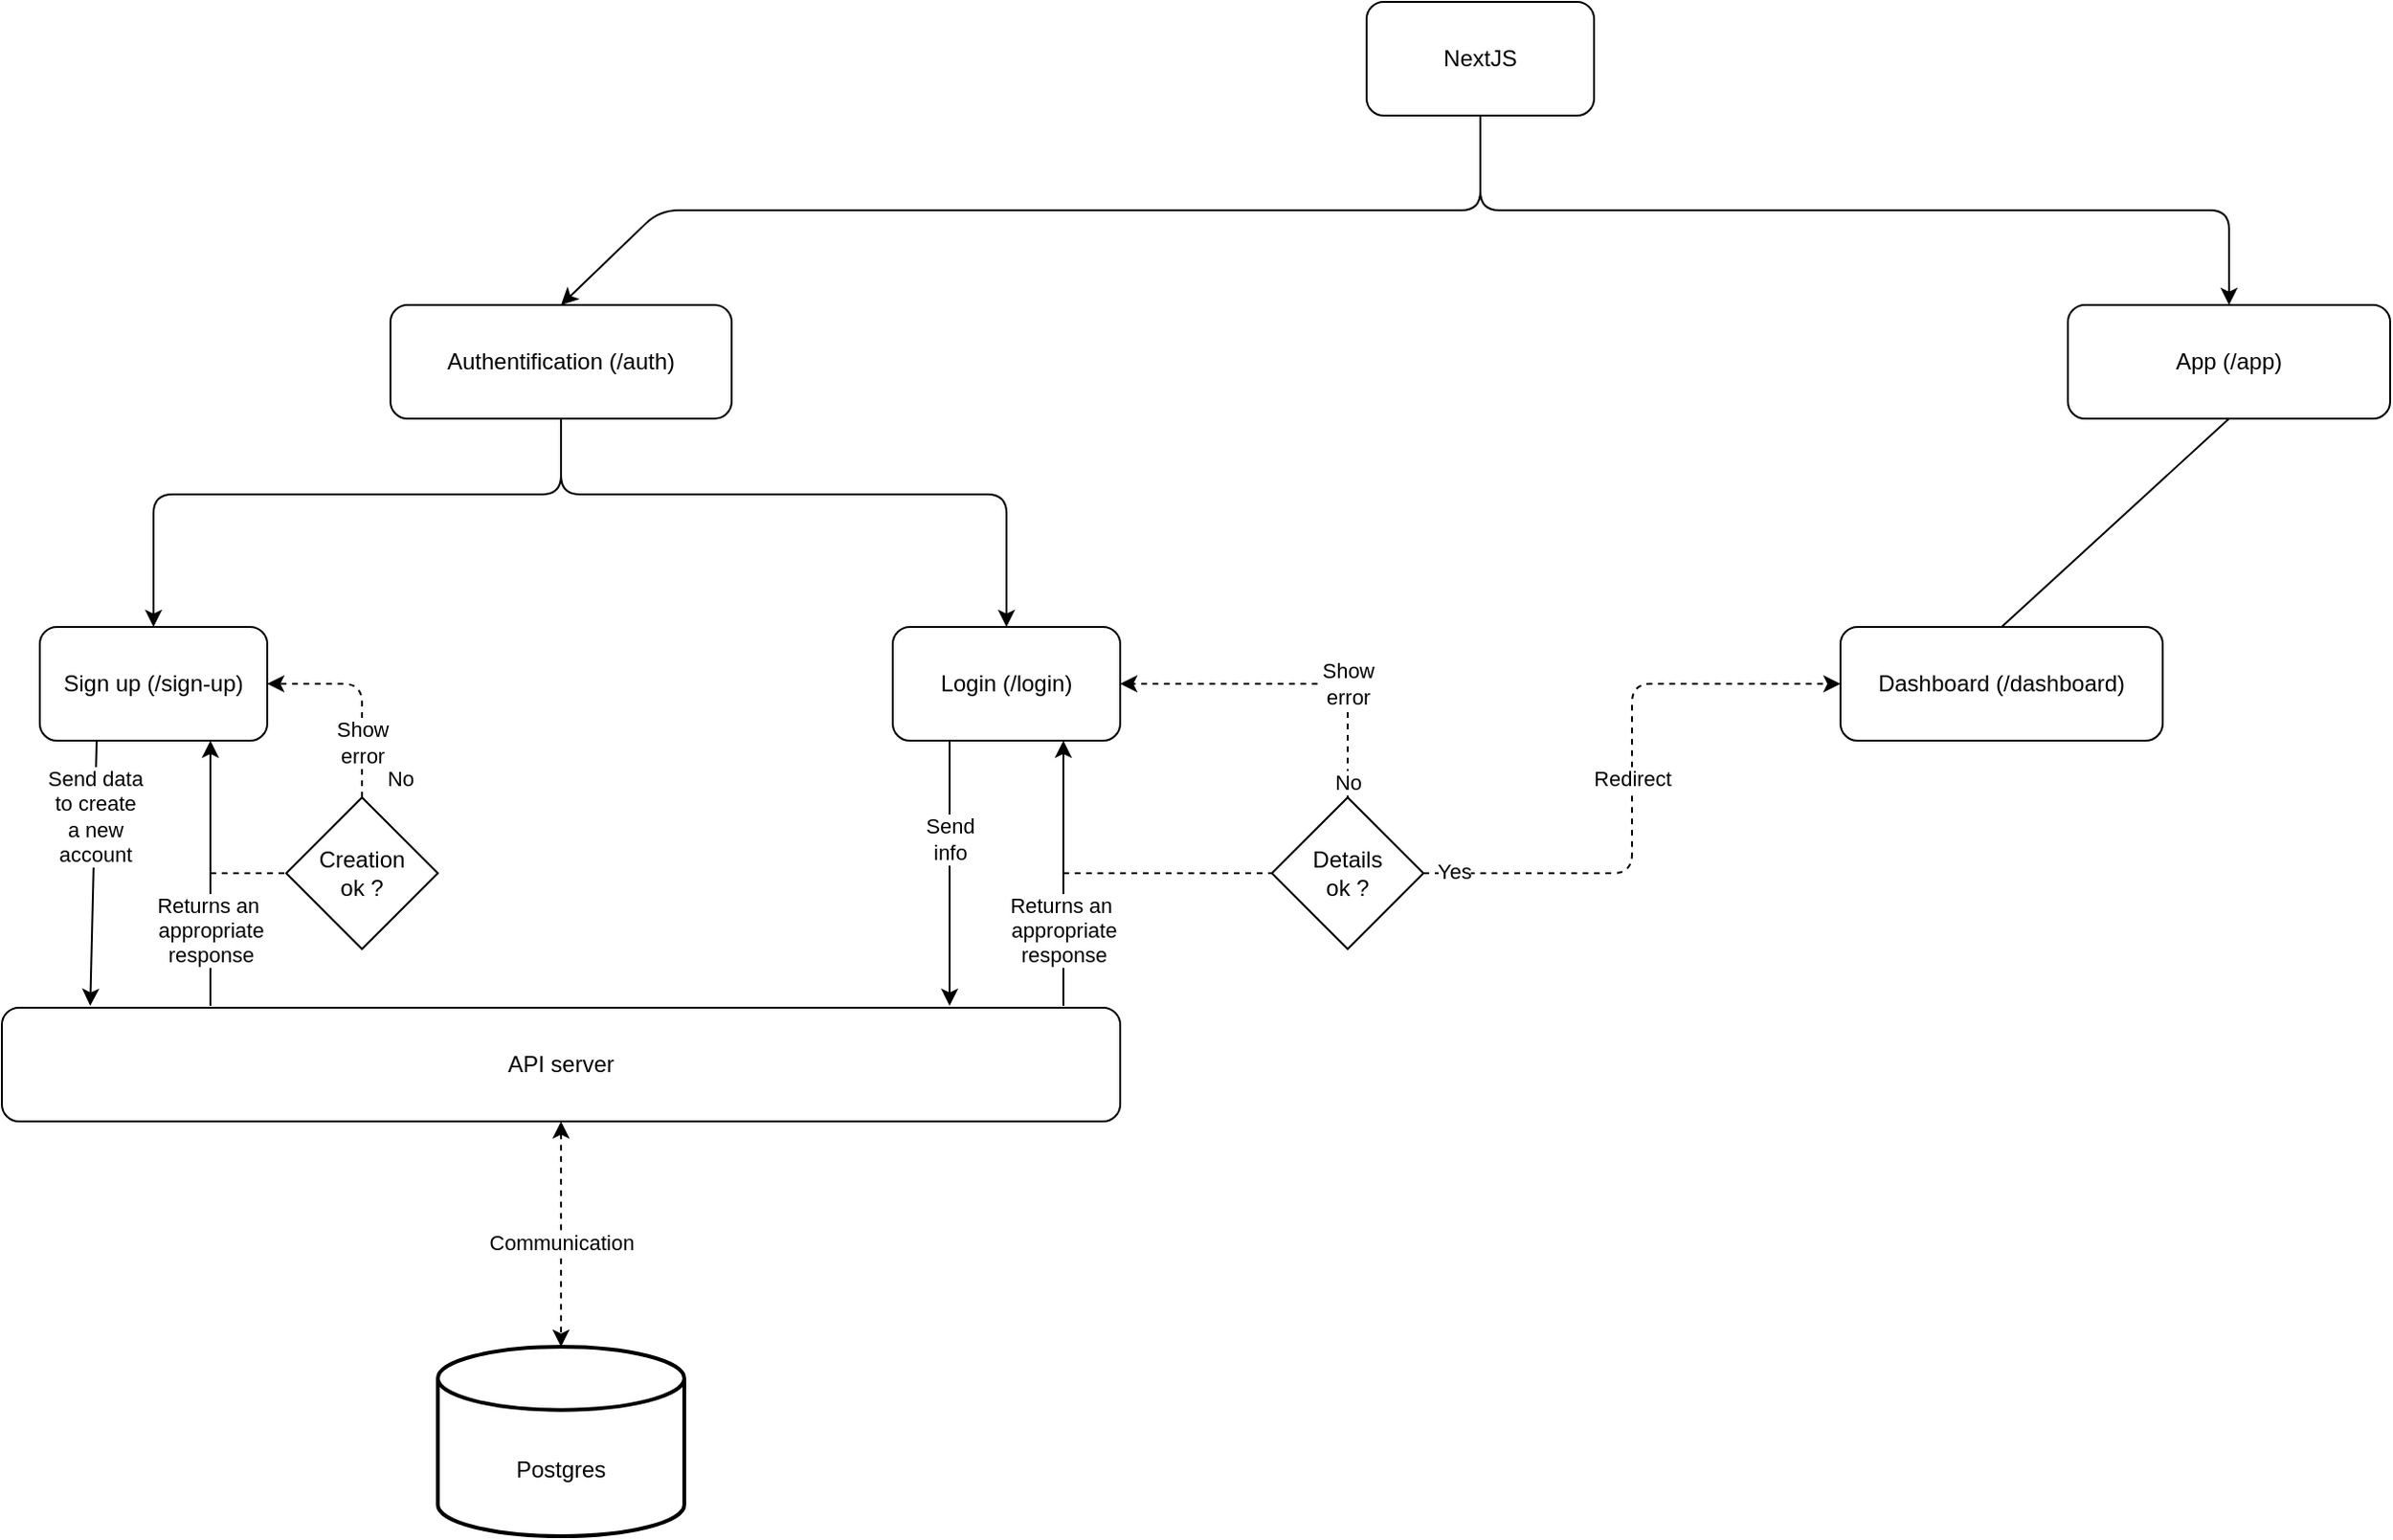 <mxfile>
    <diagram id="CcwW-bjM7ERYOia1DYnk" name="Page-1">
        <mxGraphModel dx="1157" dy="694" grid="1" gridSize="10" guides="1" tooltips="1" connect="1" arrows="1" fold="1" page="1" pageScale="1" pageWidth="850" pageHeight="1100" math="0" shadow="0">
            <root>
                <mxCell id="0"/>
                <mxCell id="1" parent="0"/>
                <mxCell id="15" style="edgeStyle=none;html=1;exitX=0.5;exitY=1;exitDx=0;exitDy=0;entryX=0.5;entryY=0;entryDx=0;entryDy=0;endArrow=classic;endFill=1;" parent="1" source="3" target="5" edge="1">
                    <mxGeometry relative="1" as="geometry">
                        <Array as="points">
                            <mxPoint x="305" y="320"/>
                            <mxPoint x="540" y="320"/>
                        </Array>
                    </mxGeometry>
                </mxCell>
                <mxCell id="3" value="Authentification (/auth)" style="rounded=1;whiteSpace=wrap;html=1;" parent="1" vertex="1">
                    <mxGeometry x="215" y="220" width="180" height="60" as="geometry"/>
                </mxCell>
                <mxCell id="4" value="Sign up (/sign-up)" style="rounded=1;whiteSpace=wrap;html=1;" parent="1" vertex="1">
                    <mxGeometry x="30" y="390" width="120" height="60" as="geometry"/>
                </mxCell>
                <mxCell id="5" value="Login (/login)" style="rounded=1;whiteSpace=wrap;html=1;" parent="1" vertex="1">
                    <mxGeometry x="480" y="390" width="120" height="60" as="geometry"/>
                </mxCell>
                <mxCell id="6" value="" style="endArrow=classic;html=1;exitX=0.5;exitY=1;exitDx=0;exitDy=0;entryX=0.5;entryY=0;entryDx=0;entryDy=0;endFill=1;" parent="1" source="3" target="4" edge="1">
                    <mxGeometry width="50" height="50" relative="1" as="geometry">
                        <mxPoint x="400" y="490" as="sourcePoint"/>
                        <mxPoint x="450" y="440" as="targetPoint"/>
                        <Array as="points">
                            <mxPoint x="305" y="320"/>
                            <mxPoint x="90" y="320"/>
                        </Array>
                    </mxGeometry>
                </mxCell>
                <mxCell id="7" value="API server" style="rounded=1;whiteSpace=wrap;html=1;" parent="1" vertex="1">
                    <mxGeometry x="10" y="591" width="590" height="60" as="geometry"/>
                </mxCell>
                <mxCell id="8" value="Send data&lt;br&gt;to create&lt;br&gt;a new&lt;br&gt;account" style="endArrow=classic;html=1;exitX=0.25;exitY=1;exitDx=0;exitDy=0;entryX=0.079;entryY=-0.017;entryDx=0;entryDy=0;entryPerimeter=0;" parent="1" source="4" target="7" edge="1">
                    <mxGeometry x="-0.429" width="50" height="50" relative="1" as="geometry">
                        <mxPoint x="70" y="720" as="sourcePoint"/>
                        <mxPoint x="120" y="670" as="targetPoint"/>
                        <mxPoint as="offset"/>
                    </mxGeometry>
                </mxCell>
                <mxCell id="9" value="Returns an&amp;nbsp;&lt;br&gt;appropriate&lt;br&gt;response" style="endArrow=classic;html=1;entryX=0.75;entryY=1;entryDx=0;entryDy=0;" parent="1" target="4" edge="1">
                    <mxGeometry x="-0.429" width="50" height="50" relative="1" as="geometry">
                        <mxPoint x="120" y="590" as="sourcePoint"/>
                        <mxPoint x="460" y="610" as="targetPoint"/>
                        <mxPoint as="offset"/>
                    </mxGeometry>
                </mxCell>
                <mxCell id="13" value="Send&lt;br&gt;info" style="endArrow=classic;html=1;exitX=0.25;exitY=1;exitDx=0;exitDy=0;" parent="1" source="5" edge="1">
                    <mxGeometry x="-0.259" width="50" height="50" relative="1" as="geometry">
                        <mxPoint x="600" y="560" as="sourcePoint"/>
                        <mxPoint x="510" y="590" as="targetPoint"/>
                        <mxPoint as="offset"/>
                    </mxGeometry>
                </mxCell>
                <mxCell id="14" value="Communication" style="endArrow=classic;html=1;exitX=0.5;exitY=1;exitDx=0;exitDy=0;entryX=0.5;entryY=0;entryDx=0;entryDy=0;entryPerimeter=0;startArrow=classic;startFill=1;dashed=1;" parent="1" source="7" target="33" edge="1">
                    <mxGeometry x="0.073" width="50" height="50" relative="1" as="geometry">
                        <mxPoint x="552" y="654" as="sourcePoint"/>
                        <mxPoint x="400" y="761" as="targetPoint"/>
                        <Array as="points"/>
                        <mxPoint as="offset"/>
                    </mxGeometry>
                </mxCell>
                <mxCell id="17" value="Returns an&amp;nbsp;&lt;br&gt;appropriate&lt;br&gt;response" style="endArrow=classic;html=1;entryX=0.75;entryY=1;entryDx=0;entryDy=0;" parent="1" target="5" edge="1">
                    <mxGeometry x="-0.429" width="50" height="50" relative="1" as="geometry">
                        <mxPoint x="570" y="590" as="sourcePoint"/>
                        <mxPoint x="300" y="460" as="targetPoint"/>
                        <mxPoint as="offset"/>
                    </mxGeometry>
                </mxCell>
                <mxCell id="18" value="Details&lt;br&gt;ok ?" style="rhombus;whiteSpace=wrap;html=1;" parent="1" vertex="1">
                    <mxGeometry x="680" y="480" width="80" height="80" as="geometry"/>
                </mxCell>
                <mxCell id="19" value="" style="endArrow=none;dashed=1;html=1;entryX=0;entryY=0.5;entryDx=0;entryDy=0;" parent="1" target="18" edge="1">
                    <mxGeometry width="50" height="50" relative="1" as="geometry">
                        <mxPoint x="570" y="520" as="sourcePoint"/>
                        <mxPoint x="730" y="490" as="targetPoint"/>
                    </mxGeometry>
                </mxCell>
                <mxCell id="20" value="Show&lt;br&gt;error" style="endArrow=classic;html=1;exitX=0.5;exitY=0;exitDx=0;exitDy=0;entryX=1;entryY=0.5;entryDx=0;entryDy=0;dashed=1;" parent="1" source="18" target="5" edge="1">
                    <mxGeometry x="-0.333" width="50" height="50" relative="1" as="geometry">
                        <mxPoint x="720" y="380" as="sourcePoint"/>
                        <mxPoint x="570" y="390" as="targetPoint"/>
                        <Array as="points">
                            <mxPoint x="720" y="420"/>
                            <mxPoint x="640" y="420"/>
                        </Array>
                        <mxPoint as="offset"/>
                    </mxGeometry>
                </mxCell>
                <mxCell id="24" value="No" style="edgeLabel;html=1;align=center;verticalAlign=middle;resizable=0;points=[];" parent="20" vertex="1" connectable="0">
                    <mxGeometry x="-0.907" relative="1" as="geometry">
                        <mxPoint as="offset"/>
                    </mxGeometry>
                </mxCell>
                <mxCell id="25" value="Dashboard (/dashboard)" style="rounded=1;whiteSpace=wrap;html=1;" parent="1" vertex="1">
                    <mxGeometry x="980" y="390" width="170" height="60" as="geometry"/>
                </mxCell>
                <mxCell id="26" value="Redirect" style="endArrow=classic;html=1;exitX=1;exitY=0.5;exitDx=0;exitDy=0;entryX=0;entryY=0.5;entryDx=0;entryDy=0;dashed=1;" parent="1" source="18" target="25" edge="1">
                    <mxGeometry width="50" height="50" relative="1" as="geometry">
                        <mxPoint x="850" y="530" as="sourcePoint"/>
                        <mxPoint x="900" y="480" as="targetPoint"/>
                        <Array as="points">
                            <mxPoint x="870" y="520"/>
                            <mxPoint x="870" y="420"/>
                        </Array>
                    </mxGeometry>
                </mxCell>
                <mxCell id="27" value="Yes" style="edgeLabel;html=1;align=center;verticalAlign=middle;resizable=0;points=[];" parent="26" vertex="1" connectable="0">
                    <mxGeometry x="-0.882" y="-2" relative="1" as="geometry">
                        <mxPoint x="-3" y="-3" as="offset"/>
                    </mxGeometry>
                </mxCell>
                <mxCell id="28" value="App (/app)" style="rounded=1;whiteSpace=wrap;html=1;" parent="1" vertex="1">
                    <mxGeometry x="1100" y="220" width="170" height="60" as="geometry"/>
                </mxCell>
                <mxCell id="29" value="" style="endArrow=none;html=1;exitX=0.5;exitY=0;exitDx=0;exitDy=0;entryX=0.5;entryY=1;entryDx=0;entryDy=0;" parent="1" source="25" target="28" edge="1">
                    <mxGeometry width="50" height="50" relative="1" as="geometry">
                        <mxPoint x="1070" y="640" as="sourcePoint"/>
                        <mxPoint x="1120" y="590" as="targetPoint"/>
                    </mxGeometry>
                </mxCell>
                <mxCell id="30" value="NextJS" style="rounded=1;whiteSpace=wrap;html=1;" parent="1" vertex="1">
                    <mxGeometry x="730" y="60" width="120" height="60" as="geometry"/>
                </mxCell>
                <mxCell id="31" value="" style="endArrow=none;html=1;exitX=0.5;exitY=0;exitDx=0;exitDy=0;entryX=0.5;entryY=1;entryDx=0;entryDy=0;endFill=0;startArrow=classic;startFill=1;" parent="1" source="3" target="30" edge="1">
                    <mxGeometry width="50" height="50" relative="1" as="geometry">
                        <mxPoint x="830" y="240" as="sourcePoint"/>
                        <mxPoint x="880" y="190" as="targetPoint"/>
                        <Array as="points">
                            <mxPoint x="357" y="170"/>
                            <mxPoint x="790" y="170"/>
                        </Array>
                    </mxGeometry>
                </mxCell>
                <mxCell id="32" value="" style="endArrow=classic;html=1;exitX=0.5;exitY=1;exitDx=0;exitDy=0;entryX=0.5;entryY=0;entryDx=0;entryDy=0;endFill=1;" parent="1" source="30" target="28" edge="1">
                    <mxGeometry width="50" height="50" relative="1" as="geometry">
                        <mxPoint x="950" y="240" as="sourcePoint"/>
                        <mxPoint x="1000" y="190" as="targetPoint"/>
                        <Array as="points">
                            <mxPoint x="790" y="170"/>
                            <mxPoint x="1185" y="170"/>
                        </Array>
                    </mxGeometry>
                </mxCell>
                <mxCell id="33" value="&lt;br&gt;&lt;br&gt;Postgres" style="strokeWidth=2;html=1;shape=mxgraph.flowchart.database;whiteSpace=wrap;" parent="1" vertex="1">
                    <mxGeometry x="240" y="770" width="130" height="100" as="geometry"/>
                </mxCell>
                <mxCell id="34" value="Creation&lt;br&gt;ok ?" style="rhombus;whiteSpace=wrap;html=1;" parent="1" vertex="1">
                    <mxGeometry x="160" y="480" width="80" height="80" as="geometry"/>
                </mxCell>
                <mxCell id="35" value="" style="endArrow=none;dashed=1;html=1;entryX=0;entryY=0.5;entryDx=0;entryDy=0;" parent="1" target="34" edge="1">
                    <mxGeometry width="50" height="50" relative="1" as="geometry">
                        <mxPoint x="120" y="520" as="sourcePoint"/>
                        <mxPoint x="690.0" y="430" as="targetPoint"/>
                    </mxGeometry>
                </mxCell>
                <mxCell id="36" value="Show&lt;br&gt;error" style="endArrow=classic;html=1;entryX=1;entryY=0.5;entryDx=0;entryDy=0;dashed=1;exitX=0.5;exitY=0;exitDx=0;exitDy=0;" parent="1" edge="1" target="4" source="34">
                    <mxGeometry x="-0.455" width="50" height="50" relative="1" as="geometry">
                        <mxPoint x="320" y="480" as="sourcePoint"/>
                        <mxPoint x="239" y="420" as="targetPoint"/>
                        <Array as="points">
                            <mxPoint x="200" y="450"/>
                            <mxPoint x="200" y="420"/>
                        </Array>
                        <mxPoint y="1" as="offset"/>
                    </mxGeometry>
                </mxCell>
                <mxCell id="37" value="No" style="edgeLabel;html=1;align=center;verticalAlign=middle;resizable=0;points=[];" parent="36" vertex="1" connectable="0">
                    <mxGeometry x="-0.907" relative="1" as="geometry">
                        <mxPoint x="20" y="-5" as="offset"/>
                    </mxGeometry>
                </mxCell>
            </root>
        </mxGraphModel>
    </diagram>
</mxfile>